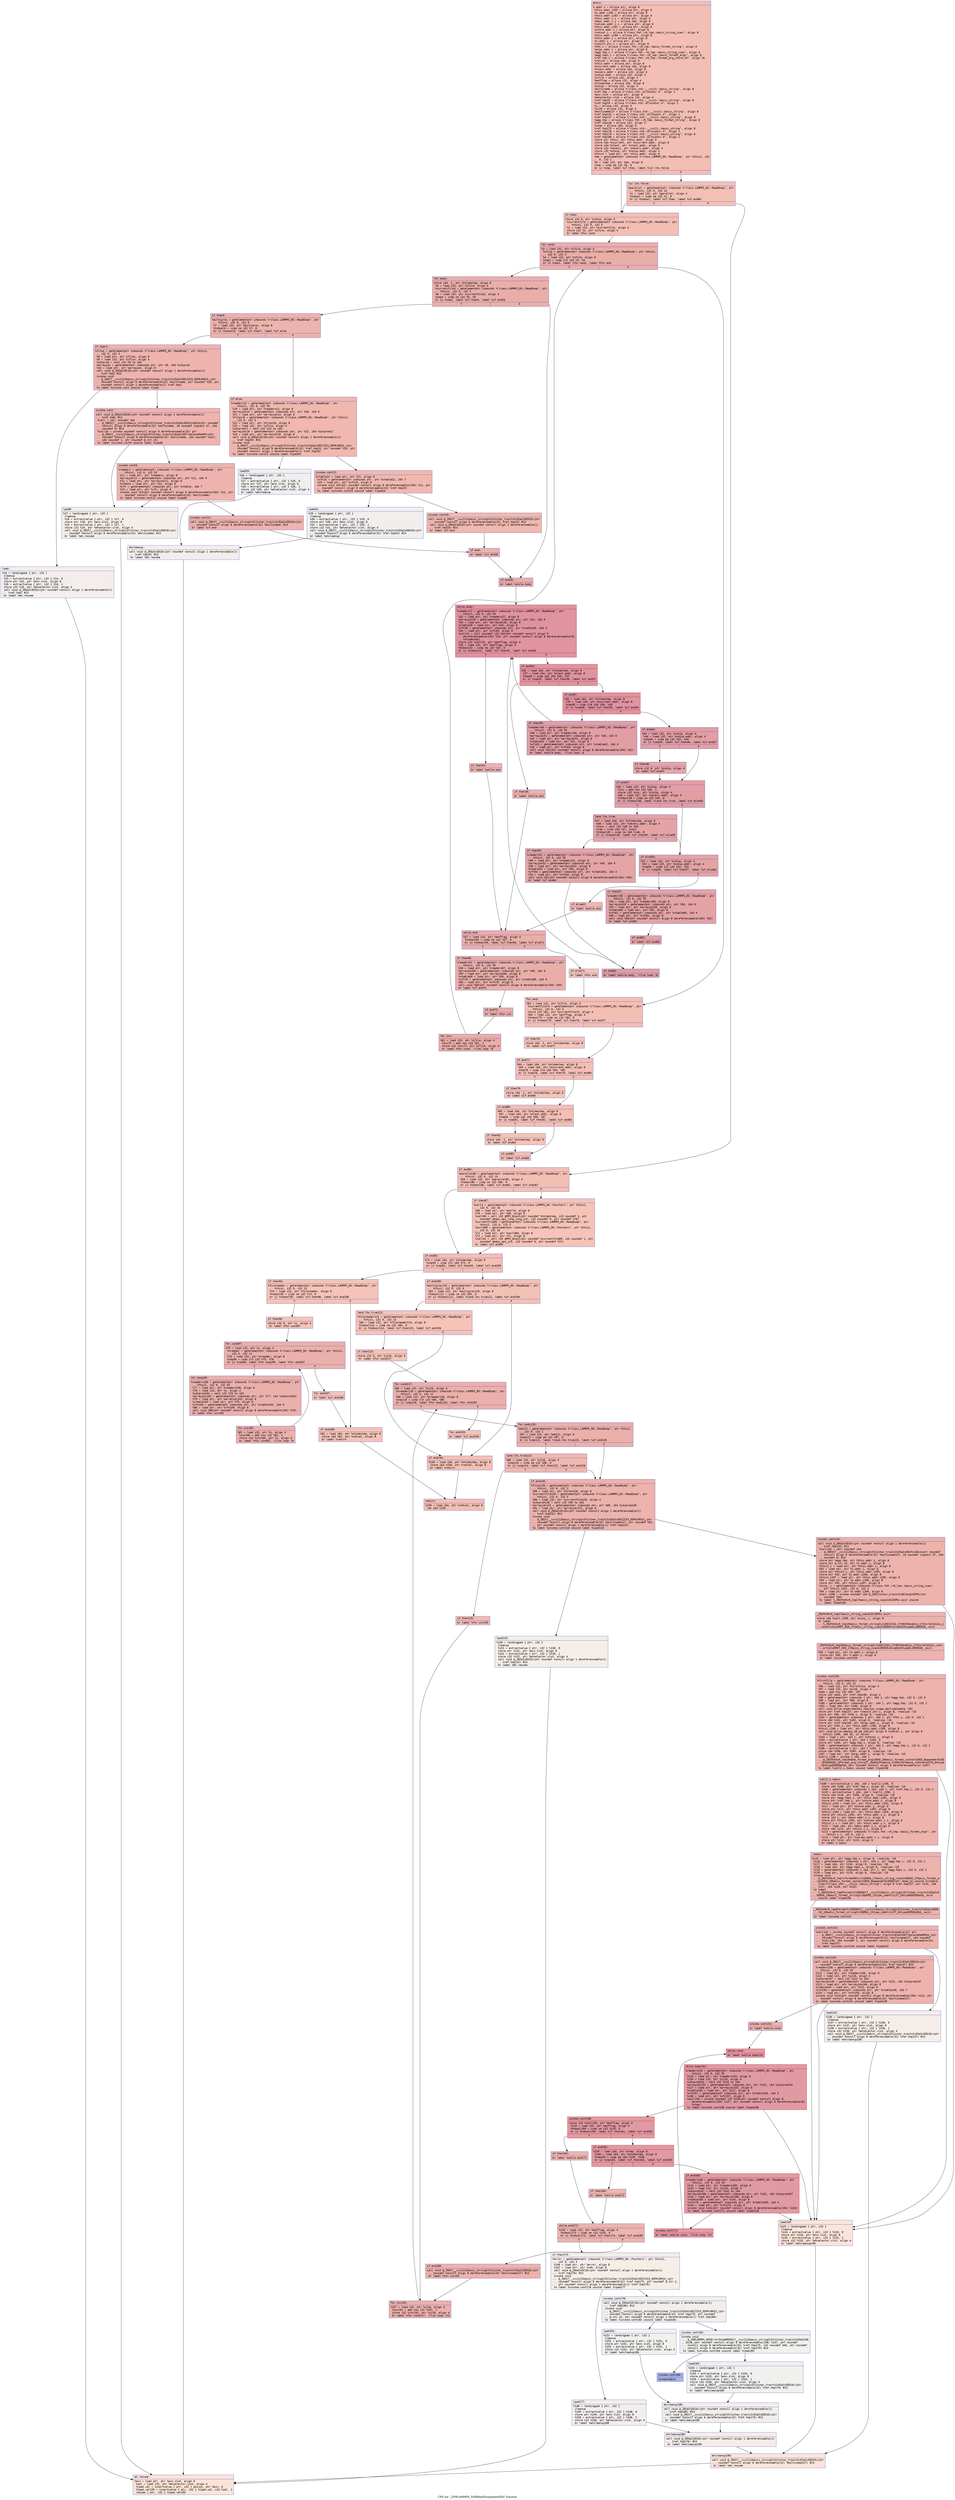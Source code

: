 digraph "CFG for '_ZN9LAMMPS_NS8ReadDump4nextEllii' function" {
	label="CFG for '_ZN9LAMMPS_NS8ReadDump4nextEllii' function";

	Node0x5602383d6eb0 [shape=record,color="#3d50c3ff", style=filled, fillcolor="#e36c5570" fontname="Courier",label="{entry:\l|  %.addr.i = alloca ptr, align 8\l  %this.addr.i205 = alloca ptr, align 8\l  %s.addr.i206 = alloca ptr, align 8\l  %this.addr.i203 = alloca ptr, align 8\l  %this.addr.i.i = alloca ptr, align 8\l  %desc.addr.i.i = alloca i64, align 8\l  %values.addr.i.i = alloca ptr, align 8\l  %this.addr.i201 = alloca ptr, align 8\l  %store.addr.i = alloca ptr, align 8\l  %retval.i = alloca %\"class.fmt::v9_lmp::basic_string_view\", align 8\l  %this.addr.i199 = alloca ptr, align 8\l  %this.addr.i = alloca ptr, align 8\l  %s.addr.i = alloca ptr, align 8\l  %result.ptr.i = alloca ptr, align 8\l  %fmt.i = alloca %\"class.fmt::v9_lmp::basic_format_string\", align 8\l  %args.addr.i = alloca ptr, align 8\l  %agg.tmp.i = alloca %\"class.fmt::v9_lmp::basic_string_view\", align 8\l  %agg.tmp1.i = alloca %\"class.fmt::v9_lmp::basic_format_args\", align 8\l  %ref.tmp.i = alloca %\"class.fmt::v9_lmp::format_arg_store.32\", align 16\l  %retval = alloca i64, align 8\l  %this.addr = alloca ptr, align 8\l  %ncurrent.addr = alloca i64, align 8\l  %nlast.addr = alloca i64, align 8\l  %nevery.addr = alloca i32, align 4\l  %nskip.addr = alloca i32, align 4\l  %ifile = alloca i32, align 4\l  %eofflag = alloca i32, align 4\l  %ntimestep = alloca i64, align 8\l  %iskip = alloca i32, align 4\l  %multiname = alloca %\"class.std::__cxx11::basic_string\", align 8\l  %ref.tmp = alloca %\"class.std::allocator.4\", align 1\l  %exn.slot = alloca ptr, align 8\l  %ehselector.slot = alloca i32, align 4\l  %ref.tmp15 = alloca %\"class.std::__cxx11::basic_string\", align 8\l  %ref.tmp19 = alloca %\"class.std::allocator.4\", align 1\l  %i = alloca i32, align 4\l  %i116 = alloca i32, align 4\l  %multiname127 = alloca %\"class.std::__cxx11::basic_string\", align 8\l  %ref.tmp132 = alloca %\"class.std::allocator.4\", align 1\l  %ref.tmp137 = alloca %\"class.std::__cxx11::basic_string\", align 8\l  %agg.tmp = alloca %\"class.fmt::v9_lmp::basic_format_string\", align 8\l  %ref.tmp140 = alloca i32, align 4\l  %step = alloca i64, align 8\l  %ref.tmp175 = alloca %\"class.std::__cxx11::basic_string\", align 8\l  %ref.tmp176 = alloca %\"class.std::allocator.4\", align 1\l  %ref.tmp179 = alloca %\"class.std::__cxx11::basic_string\", align 8\l  %ref.tmp180 = alloca %\"class.std::allocator.4\", align 1\l  store ptr %this, ptr %this.addr, align 8\l  store i64 %ncurrent, ptr %ncurrent.addr, align 8\l  store i64 %nlast, ptr %nlast.addr, align 8\l  store i32 %nevery, ptr %nevery.addr, align 4\l  store i32 %nskip, ptr %nskip.addr, align 4\l  %this1 = load ptr, ptr %this.addr, align 8\l  %me = getelementptr inbounds %\"class.LAMMPS_NS::ReadDump\", ptr %this1, i32\l... 0, i32 1\l  %0 = load i32, ptr %me, align 8\l  %cmp = icmp eq i32 %0, 0\l  br i1 %cmp, label %if.then, label %lor.lhs.false\l|{<s0>T|<s1>F}}"];
	Node0x5602383d6eb0:s0 -> Node0x5602383d7e00[tooltip="entry -> if.then\nProbability 37.50%" ];
	Node0x5602383d6eb0:s1 -> Node0x5602383d9860[tooltip="entry -> lor.lhs.false\nProbability 62.50%" ];
	Node0x5602383d9860 [shape=record,color="#3d50c3ff", style=filled, fillcolor="#e5705870" fontname="Courier",label="{lor.lhs.false:\l|  %parallel = getelementptr inbounds %\"class.LAMMPS_NS::ReadDump\", ptr\l... %this1, i32 0, i32 14\l  %1 = load i32, ptr %parallel, align 4\l  %tobool = icmp ne i32 %1, 0\l  br i1 %tobool, label %if.then, label %if.end84\l|{<s0>T|<s1>F}}"];
	Node0x5602383d9860:s0 -> Node0x5602383d7e00[tooltip="lor.lhs.false -> if.then\nProbability 62.50%" ];
	Node0x5602383d9860:s1 -> Node0x5602383d9bb0[tooltip="lor.lhs.false -> if.end84\nProbability 37.50%" ];
	Node0x5602383d7e00 [shape=record,color="#3d50c3ff", style=filled, fillcolor="#e36c5570" fontname="Courier",label="{if.then:\l|  store i32 0, ptr %iskip, align 4\l  %currentfile = getelementptr inbounds %\"class.LAMMPS_NS::ReadDump\", ptr\l... %this1, i32 0, i32 5\l  %2 = load i32, ptr %currentfile, align 4\l  store i32 %2, ptr %ifile, align 4\l  br label %for.cond\l}"];
	Node0x5602383d7e00 -> Node0x5602383d9f90[tooltip="if.then -> for.cond\nProbability 100.00%" ];
	Node0x5602383d9f90 [shape=record,color="#3d50c3ff", style=filled, fillcolor="#d0473d70" fontname="Courier",label="{for.cond:\l|  %3 = load i32, ptr %ifile, align 4\l  %nfile = getelementptr inbounds %\"class.LAMMPS_NS::ReadDump\", ptr %this1,\l... i32 0, i32 4\l  %4 = load i32, ptr %nfile, align 8\l  %cmp2 = icmp slt i32 %3, %4\l  br i1 %cmp2, label %for.body, label %for.end\l|{<s0>T|<s1>F}}"];
	Node0x5602383d9f90:s0 -> Node0x5602383da310[tooltip="for.cond -> for.body\nProbability 96.88%" ];
	Node0x5602383d9f90:s1 -> Node0x5602383da390[tooltip="for.cond -> for.end\nProbability 3.12%" ];
	Node0x5602383da310 [shape=record,color="#3d50c3ff", style=filled, fillcolor="#d0473d70" fontname="Courier",label="{for.body:\l|  store i64 -1, ptr %ntimestep, align 8\l  %5 = load i32, ptr %ifile, align 4\l  %currentfile3 = getelementptr inbounds %\"class.LAMMPS_NS::ReadDump\", ptr\l... %this1, i32 0, i32 5\l  %6 = load i32, ptr %currentfile3, align 4\l  %cmp4 = icmp ne i32 %5, %6\l  br i1 %cmp4, label %if.then5, label %if.end26\l|{<s0>T|<s1>F}}"];
	Node0x5602383da310:s0 -> Node0x5602383da7f0[tooltip="for.body -> if.then5\nProbability 50.00%" ];
	Node0x5602383da310:s1 -> Node0x5602383da870[tooltip="for.body -> if.end26\nProbability 50.00%" ];
	Node0x5602383da7f0 [shape=record,color="#3d50c3ff", style=filled, fillcolor="#d6524470" fontname="Courier",label="{if.then5:\l|  %multiproc = getelementptr inbounds %\"class.LAMMPS_NS::ReadDump\", ptr\l... %this1, i32 0, i32 9\l  %7 = load i32, ptr %multiproc, align 8\l  %tobool6 = icmp ne i32 %7, 0\l  br i1 %tobool6, label %if.then7, label %if.else\l|{<s0>T|<s1>F}}"];
	Node0x5602383da7f0:s0 -> Node0x5602383dabc0[tooltip="if.then5 -> if.then7\nProbability 62.50%" ];
	Node0x5602383da7f0:s1 -> Node0x5602383dac40[tooltip="if.then5 -> if.else\nProbability 37.50%" ];
	Node0x5602383dabc0 [shape=record,color="#3d50c3ff", style=filled, fillcolor="#d8564670" fontname="Courier",label="{if.then7:\l|  %files = getelementptr inbounds %\"class.LAMMPS_NS::ReadDump\", ptr %this1,\l... i32 0, i32 3\l  %8 = load ptr, ptr %files, align 8\l  %9 = load i32, ptr %ifile, align 4\l  %idxprom = sext i32 %9 to i64\l  %arrayidx = getelementptr inbounds ptr, ptr %8, i64 %idxprom\l  %10 = load ptr, ptr %arrayidx, align 8\l  call void @_ZNSaIcEC1Ev(ptr noundef nonnull align 1 dereferenceable(1)\l... %ref.tmp) #13\l  invoke void\l... @_ZNSt7__cxx1112basic_stringIcSt11char_traitsIcESaIcEEC2IS3_EEPKcRKS3_(ptr\l... noundef nonnull align 8 dereferenceable(32) %multiname, ptr noundef %10, ptr\l... noundef nonnull align 1 dereferenceable(1) %ref.tmp)\l          to label %invoke.cont unwind label %lpad\l}"];
	Node0x5602383dabc0 -> Node0x5602383db2a0[tooltip="if.then7 -> invoke.cont\nProbability 100.00%" ];
	Node0x5602383dabc0 -> Node0x5602383db320[tooltip="if.then7 -> lpad\nProbability 0.00%" ];
	Node0x5602383db2a0 [shape=record,color="#3d50c3ff", style=filled, fillcolor="#d8564670" fontname="Courier",label="{invoke.cont:\l|  call void @_ZNSaIcED1Ev(ptr noundef nonnull align 1 dereferenceable(1)\l... %ref.tmp) #13\l  %call = call noundef i64\l... @_ZNKSt7__cxx1112basic_stringIcSt11char_traitsIcESaIcEE4findEcm(ptr noundef\l... nonnull align 8 dereferenceable(32) %multiname, i8 noundef signext 37, i64\l... noundef 0) #13\l  %call10 = invoke noundef nonnull align 8 dereferenceable(32) ptr\l... @_ZNSt7__cxx1112basic_stringIcSt11char_traitsIcESaIcEE7replaceEmmPKc(ptr\l... noundef nonnull align 8 dereferenceable(32) %multiname, i64 noundef %call,\l... i64 noundef 1, ptr noundef @.str.13)\l          to label %invoke.cont9 unwind label %lpad8\l}"];
	Node0x5602383db2a0 -> Node0x5602383db6d0[tooltip="invoke.cont -> invoke.cont9\nProbability 100.00%" ];
	Node0x5602383db2a0 -> Node0x5602383db720[tooltip="invoke.cont -> lpad8\nProbability 0.00%" ];
	Node0x5602383db6d0 [shape=record,color="#3d50c3ff", style=filled, fillcolor="#d8564670" fontname="Courier",label="{invoke.cont9:\l|  %readers = getelementptr inbounds %\"class.LAMMPS_NS::ReadDump\", ptr\l... %this1, i32 0, i32 55\l  %11 = load ptr, ptr %readers, align 8\l  %arrayidx11 = getelementptr inbounds ptr, ptr %11, i64 0\l  %12 = load ptr, ptr %arrayidx11, align 8\l  %vtable = load ptr, ptr %12, align 8\l  %vfn = getelementptr inbounds ptr, ptr %vtable, i64 7\l  %13 = load ptr, ptr %vfn, align 8\l  invoke void %13(ptr noundef nonnull align 8 dereferenceable(194) %12, ptr\l... noundef nonnull align 8 dereferenceable(32) %multiname)\l          to label %invoke.cont12 unwind label %lpad8\l}"];
	Node0x5602383db6d0 -> Node0x5602383db5f0[tooltip="invoke.cont9 -> invoke.cont12\nProbability 100.00%" ];
	Node0x5602383db6d0 -> Node0x5602383db720[tooltip="invoke.cont9 -> lpad8\nProbability 0.00%" ];
	Node0x5602383db5f0 [shape=record,color="#3d50c3ff", style=filled, fillcolor="#d8564670" fontname="Courier",label="{invoke.cont12:\l|  call void @_ZNSt7__cxx1112basic_stringIcSt11char_traitsIcESaIcEED1Ev(ptr\l... noundef nonnull align 8 dereferenceable(32) %multiname) #13\l  br label %if.end\l}"];
	Node0x5602383db5f0 -> Node0x5602383dbf70[tooltip="invoke.cont12 -> if.end\nProbability 100.00%" ];
	Node0x5602383db320 [shape=record,color="#3d50c3ff", style=filled, fillcolor="#e3d9d370" fontname="Courier",label="{lpad:\l|  %14 = landingpad \{ ptr, i32 \}\l          cleanup\l  %15 = extractvalue \{ ptr, i32 \} %14, 0\l  store ptr %15, ptr %exn.slot, align 8\l  %16 = extractvalue \{ ptr, i32 \} %14, 1\l  store i32 %16, ptr %ehselector.slot, align 4\l  call void @_ZNSaIcED1Ev(ptr noundef nonnull align 1 dereferenceable(1)\l... %ref.tmp) #13\l  br label %eh.resume\l}"];
	Node0x5602383db320 -> Node0x5602383dc500[tooltip="lpad -> eh.resume\nProbability 100.00%" ];
	Node0x5602383db720 [shape=record,color="#3d50c3ff", style=filled, fillcolor="#e8d6cc70" fontname="Courier",label="{lpad8:\l|  %17 = landingpad \{ ptr, i32 \}\l          cleanup\l  %18 = extractvalue \{ ptr, i32 \} %17, 0\l  store ptr %18, ptr %exn.slot, align 8\l  %19 = extractvalue \{ ptr, i32 \} %17, 1\l  store i32 %19, ptr %ehselector.slot, align 4\l  call void @_ZNSt7__cxx1112basic_stringIcSt11char_traitsIcESaIcEED1Ev(ptr\l... noundef nonnull align 8 dereferenceable(32) %multiname) #13\l  br label %eh.resume\l}"];
	Node0x5602383db720 -> Node0x5602383dc500[tooltip="lpad8 -> eh.resume\nProbability 100.00%" ];
	Node0x5602383dac40 [shape=record,color="#3d50c3ff", style=filled, fillcolor="#dc5d4a70" fontname="Courier",label="{if.else:\l|  %readers13 = getelementptr inbounds %\"class.LAMMPS_NS::ReadDump\", ptr\l... %this1, i32 0, i32 55\l  %20 = load ptr, ptr %readers13, align 8\l  %arrayidx14 = getelementptr inbounds ptr, ptr %20, i64 0\l  %21 = load ptr, ptr %arrayidx14, align 8\l  %files16 = getelementptr inbounds %\"class.LAMMPS_NS::ReadDump\", ptr %this1,\l... i32 0, i32 3\l  %22 = load ptr, ptr %files16, align 8\l  %23 = load i32, ptr %ifile, align 4\l  %idxprom17 = sext i32 %23 to i64\l  %arrayidx18 = getelementptr inbounds ptr, ptr %22, i64 %idxprom17\l  %24 = load ptr, ptr %arrayidx18, align 8\l  call void @_ZNSaIcEC1Ev(ptr noundef nonnull align 1 dereferenceable(1)\l... %ref.tmp19) #13\l  invoke void\l... @_ZNSt7__cxx1112basic_stringIcSt11char_traitsIcESaIcEEC2IS3_EEPKcRKS3_(ptr\l... noundef nonnull align 8 dereferenceable(32) %ref.tmp15, ptr noundef %24, ptr\l... noundef nonnull align 1 dereferenceable(1) %ref.tmp19)\l          to label %invoke.cont21 unwind label %lpad20\l}"];
	Node0x5602383dac40 -> Node0x5602383dd210[tooltip="if.else -> invoke.cont21\nProbability 100.00%" ];
	Node0x5602383dac40 -> Node0x5602383d8cb0[tooltip="if.else -> lpad20\nProbability 0.00%" ];
	Node0x5602383dd210 [shape=record,color="#3d50c3ff", style=filled, fillcolor="#dc5d4a70" fontname="Courier",label="{invoke.cont21:\l|  %vtable22 = load ptr, ptr %21, align 8\l  %vfn23 = getelementptr inbounds ptr, ptr %vtable22, i64 7\l  %25 = load ptr, ptr %vfn23, align 8\l  invoke void %25(ptr noundef nonnull align 8 dereferenceable(194) %21, ptr\l... noundef nonnull align 8 dereferenceable(32) %ref.tmp15)\l          to label %invoke.cont25 unwind label %lpad24\l}"];
	Node0x5602383dd210 -> Node0x5602383dd1c0[tooltip="invoke.cont21 -> invoke.cont25\nProbability 100.00%" ];
	Node0x5602383dd210 -> Node0x5602383d9110[tooltip="invoke.cont21 -> lpad24\nProbability 0.00%" ];
	Node0x5602383dd1c0 [shape=record,color="#3d50c3ff", style=filled, fillcolor="#dc5d4a70" fontname="Courier",label="{invoke.cont25:\l|  call void @_ZNSt7__cxx1112basic_stringIcSt11char_traitsIcESaIcEED1Ev(ptr\l... noundef nonnull align 8 dereferenceable(32) %ref.tmp15) #13\l  call void @_ZNSaIcED1Ev(ptr noundef nonnull align 1 dereferenceable(1)\l... %ref.tmp19) #13\l  br label %if.end\l}"];
	Node0x5602383dd1c0 -> Node0x5602383dbf70[tooltip="invoke.cont25 -> if.end\nProbability 100.00%" ];
	Node0x5602383d8cb0 [shape=record,color="#3d50c3ff", style=filled, fillcolor="#e0dbd870" fontname="Courier",label="{lpad20:\l|  %26 = landingpad \{ ptr, i32 \}\l          cleanup\l  %27 = extractvalue \{ ptr, i32 \} %26, 0\l  store ptr %27, ptr %exn.slot, align 8\l  %28 = extractvalue \{ ptr, i32 \} %26, 1\l  store i32 %28, ptr %ehselector.slot, align 4\l  br label %ehcleanup\l}"];
	Node0x5602383d8cb0 -> Node0x5602383de430[tooltip="lpad20 -> ehcleanup\nProbability 100.00%" ];
	Node0x5602383d9110 [shape=record,color="#3d50c3ff", style=filled, fillcolor="#e0dbd870" fontname="Courier",label="{lpad24:\l|  %29 = landingpad \{ ptr, i32 \}\l          cleanup\l  %30 = extractvalue \{ ptr, i32 \} %29, 0\l  store ptr %30, ptr %exn.slot, align 8\l  %31 = extractvalue \{ ptr, i32 \} %29, 1\l  store i32 %31, ptr %ehselector.slot, align 4\l  call void @_ZNSt7__cxx1112basic_stringIcSt11char_traitsIcESaIcEED1Ev(ptr\l... noundef nonnull align 8 dereferenceable(32) %ref.tmp15) #13\l  br label %ehcleanup\l}"];
	Node0x5602383d9110 -> Node0x5602383de430[tooltip="lpad24 -> ehcleanup\nProbability 100.00%" ];
	Node0x5602383de430 [shape=record,color="#3d50c3ff", style=filled, fillcolor="#e5d8d170" fontname="Courier",label="{ehcleanup:\l|  call void @_ZNSaIcED1Ev(ptr noundef nonnull align 1 dereferenceable(1)\l... %ref.tmp19) #13\l  br label %eh.resume\l}"];
	Node0x5602383de430 -> Node0x5602383dc500[tooltip="ehcleanup -> eh.resume\nProbability 100.00%" ];
	Node0x5602383dbf70 [shape=record,color="#3d50c3ff", style=filled, fillcolor="#d6524470" fontname="Courier",label="{if.end:\l|  br label %if.end26\l}"];
	Node0x5602383dbf70 -> Node0x5602383da870[tooltip="if.end -> if.end26\nProbability 100.00%" ];
	Node0x5602383da870 [shape=record,color="#3d50c3ff", style=filled, fillcolor="#d0473d70" fontname="Courier",label="{if.end26:\l|  br label %while.body\l}"];
	Node0x5602383da870 -> Node0x5602383deb30[tooltip="if.end26 -> while.body\nProbability 100.00%" ];
	Node0x5602383deb30 [shape=record,color="#b70d28ff", style=filled, fillcolor="#b70d2870" fontname="Courier",label="{while.body:\l|  %readers27 = getelementptr inbounds %\"class.LAMMPS_NS::ReadDump\", ptr\l... %this1, i32 0, i32 55\l  %32 = load ptr, ptr %readers27, align 8\l  %arrayidx28 = getelementptr inbounds ptr, ptr %32, i64 0\l  %33 = load ptr, ptr %arrayidx28, align 8\l  %vtable29 = load ptr, ptr %33, align 8\l  %vfn30 = getelementptr inbounds ptr, ptr %vtable29, i64 3\l  %34 = load ptr, ptr %vfn30, align 8\l  %call31 = call noundef i32 %34(ptr noundef nonnull align 8\l... dereferenceable(194) %33, ptr noundef nonnull align 8 dereferenceable(8)\l... %ntimestep)\l  store i32 %call31, ptr %eofflag, align 4\l  %35 = load i32, ptr %eofflag, align 4\l  %tobool32 = icmp ne i32 %35, 0\l  br i1 %tobool32, label %if.then33, label %if.end34\l|{<s0>T|<s1>F}}"];
	Node0x5602383deb30:s0 -> Node0x5602383df3b0[tooltip="while.body -> if.then33\nProbability 3.12%" ];
	Node0x5602383deb30:s1 -> Node0x5602383df430[tooltip="while.body -> if.end34\nProbability 96.88%" ];
	Node0x5602383df3b0 [shape=record,color="#3d50c3ff", style=filled, fillcolor="#d6524470" fontname="Courier",label="{if.then33:\l|  br label %while.end\l}"];
	Node0x5602383df3b0 -> Node0x5602383df560[tooltip="if.then33 -> while.end\nProbability 100.00%" ];
	Node0x5602383df430 [shape=record,color="#b70d28ff", style=filled, fillcolor="#b70d2870" fontname="Courier",label="{if.end34:\l|  %36 = load i64, ptr %ntimestep, align 8\l  %37 = load i64, ptr %nlast.addr, align 8\l  %cmp35 = icmp sgt i64 %36, %37\l  br i1 %cmp35, label %if.then36, label %if.end37\l|{<s0>T|<s1>F}}"];
	Node0x5602383df430:s0 -> Node0x5602383df7e0[tooltip="if.end34 -> if.then36\nProbability 3.12%" ];
	Node0x5602383df430:s1 -> Node0x5602383df860[tooltip="if.end34 -> if.end37\nProbability 96.88%" ];
	Node0x5602383df7e0 [shape=record,color="#3d50c3ff", style=filled, fillcolor="#d6524470" fontname="Courier",label="{if.then36:\l|  br label %while.end\l}"];
	Node0x5602383df7e0 -> Node0x5602383df560[tooltip="if.then36 -> while.end\nProbability 100.00%" ];
	Node0x5602383df860 [shape=record,color="#b70d28ff", style=filled, fillcolor="#b70d2870" fontname="Courier",label="{if.end37:\l|  %38 = load i64, ptr %ntimestep, align 8\l  %39 = load i64, ptr %ncurrent.addr, align 8\l  %cmp38 = icmp sle i64 %38, %39\l  br i1 %cmp38, label %if.then39, label %if.end44\l|{<s0>T|<s1>F}}"];
	Node0x5602383df860:s0 -> Node0x5602383dfbb0[tooltip="if.end37 -> if.then39\nProbability 50.00%" ];
	Node0x5602383df860:s1 -> Node0x5602383dfc30[tooltip="if.end37 -> if.end44\nProbability 50.00%" ];
	Node0x5602383dfbb0 [shape=record,color="#3d50c3ff", style=filled, fillcolor="#be242e70" fontname="Courier",label="{if.then39:\l|  %readers40 = getelementptr inbounds %\"class.LAMMPS_NS::ReadDump\", ptr\l... %this1, i32 0, i32 55\l  %40 = load ptr, ptr %readers40, align 8\l  %arrayidx41 = getelementptr inbounds ptr, ptr %40, i64 0\l  %41 = load ptr, ptr %arrayidx41, align 8\l  %vtable42 = load ptr, ptr %41, align 8\l  %vfn43 = getelementptr inbounds ptr, ptr %vtable42, i64 4\l  %42 = load ptr, ptr %vfn43, align 8\l  call void %42(ptr noundef nonnull align 8 dereferenceable(194) %41)\l  br label %while.body, !llvm.loop !6\l}"];
	Node0x5602383dfbb0 -> Node0x5602383deb30[tooltip="if.then39 -> while.body\nProbability 100.00%" ];
	Node0x5602383dfc30 [shape=record,color="#3d50c3ff", style=filled, fillcolor="#be242e70" fontname="Courier",label="{if.end44:\l|  %43 = load i32, ptr %iskip, align 4\l  %44 = load i32, ptr %nskip.addr, align 4\l  %cmp45 = icmp eq i32 %43, %44\l  br i1 %cmp45, label %if.then46, label %if.end47\l|{<s0>T|<s1>F}}"];
	Node0x5602383dfc30:s0 -> Node0x5602383e0670[tooltip="if.end44 -> if.then46\nProbability 50.00%" ];
	Node0x5602383dfc30:s1 -> Node0x5602383e06f0[tooltip="if.end44 -> if.end47\nProbability 50.00%" ];
	Node0x5602383e0670 [shape=record,color="#3d50c3ff", style=filled, fillcolor="#c5333470" fontname="Courier",label="{if.then46:\l|  store i32 0, ptr %iskip, align 4\l  br label %if.end47\l}"];
	Node0x5602383e0670 -> Node0x5602383e06f0[tooltip="if.then46 -> if.end47\nProbability 100.00%" ];
	Node0x5602383e06f0 [shape=record,color="#3d50c3ff", style=filled, fillcolor="#be242e70" fontname="Courier",label="{if.end47:\l|  %45 = load i32, ptr %iskip, align 4\l  %inc = add nsw i32 %45, 1\l  store i32 %inc, ptr %iskip, align 4\l  %46 = load i32, ptr %nevery.addr, align 4\l  %tobool48 = icmp ne i32 %46, 0\l  br i1 %tobool48, label %land.lhs.true, label %if.else55\l|{<s0>T|<s1>F}}"];
	Node0x5602383e06f0:s0 -> Node0x5602383e0c40[tooltip="if.end47 -> land.lhs.true\nProbability 62.50%" ];
	Node0x5602383e06f0:s1 -> Node0x5602383e0cc0[tooltip="if.end47 -> if.else55\nProbability 37.50%" ];
	Node0x5602383e0c40 [shape=record,color="#3d50c3ff", style=filled, fillcolor="#c32e3170" fontname="Courier",label="{land.lhs.true:\l|  %47 = load i64, ptr %ntimestep, align 8\l  %48 = load i32, ptr %nevery.addr, align 4\l  %conv = sext i32 %48 to i64\l  %rem = srem i64 %47, %conv\l  %tobool49 = icmp ne i64 %rem, 0\l  br i1 %tobool49, label %if.then50, label %if.else55\l|{<s0>T|<s1>F}}"];
	Node0x5602383e0c40:s0 -> Node0x5602383e1900[tooltip="land.lhs.true -> if.then50\nProbability 62.50%" ];
	Node0x5602383e0c40:s1 -> Node0x5602383e0cc0[tooltip="land.lhs.true -> if.else55\nProbability 37.50%" ];
	Node0x5602383e1900 [shape=record,color="#3d50c3ff", style=filled, fillcolor="#c5333470" fontname="Courier",label="{if.then50:\l|  %readers51 = getelementptr inbounds %\"class.LAMMPS_NS::ReadDump\", ptr\l... %this1, i32 0, i32 55\l  %49 = load ptr, ptr %readers51, align 8\l  %arrayidx52 = getelementptr inbounds ptr, ptr %49, i64 0\l  %50 = load ptr, ptr %arrayidx52, align 8\l  %vtable53 = load ptr, ptr %50, align 8\l  %vfn54 = getelementptr inbounds ptr, ptr %vtable53, i64 4\l  %51 = load ptr, ptr %vfn54, align 8\l  call void %51(ptr noundef nonnull align 8 dereferenceable(194) %50)\l  br label %if.end64\l}"];
	Node0x5602383e1900 -> Node0x5602383e1ff0[tooltip="if.then50 -> if.end64\nProbability 100.00%" ];
	Node0x5602383e0cc0 [shape=record,color="#3d50c3ff", style=filled, fillcolor="#c32e3170" fontname="Courier",label="{if.else55:\l|  %52 = load i32, ptr %iskip, align 4\l  %53 = load i32, ptr %nskip.addr, align 4\l  %cmp56 = icmp slt i32 %52, %53\l  br i1 %cmp56, label %if.then57, label %if.else62\l|{<s0>T|<s1>F}}"];
	Node0x5602383e0cc0:s0 -> Node0x5602383e2270[tooltip="if.else55 -> if.then57\nProbability 96.88%" ];
	Node0x5602383e0cc0:s1 -> Node0x5602383e22f0[tooltip="if.else55 -> if.else62\nProbability 3.12%" ];
	Node0x5602383e2270 [shape=record,color="#3d50c3ff", style=filled, fillcolor="#c32e3170" fontname="Courier",label="{if.then57:\l|  %readers58 = getelementptr inbounds %\"class.LAMMPS_NS::ReadDump\", ptr\l... %this1, i32 0, i32 55\l  %54 = load ptr, ptr %readers58, align 8\l  %arrayidx59 = getelementptr inbounds ptr, ptr %54, i64 0\l  %55 = load ptr, ptr %arrayidx59, align 8\l  %vtable60 = load ptr, ptr %55, align 8\l  %vfn61 = getelementptr inbounds ptr, ptr %vtable60, i64 4\l  %56 = load ptr, ptr %vfn61, align 8\l  call void %56(ptr noundef nonnull align 8 dereferenceable(194) %55)\l  br label %if.end63\l}"];
	Node0x5602383e2270 -> Node0x5602383e2a40[tooltip="if.then57 -> if.end63\nProbability 100.00%" ];
	Node0x5602383e22f0 [shape=record,color="#3d50c3ff", style=filled, fillcolor="#de614d70" fontname="Courier",label="{if.else62:\l|  br label %while.end\l}"];
	Node0x5602383e22f0 -> Node0x5602383df560[tooltip="if.else62 -> while.end\nProbability 100.00%" ];
	Node0x5602383e2a40 [shape=record,color="#3d50c3ff", style=filled, fillcolor="#c32e3170" fontname="Courier",label="{if.end63:\l|  br label %if.end64\l}"];
	Node0x5602383e2a40 -> Node0x5602383e1ff0[tooltip="if.end63 -> if.end64\nProbability 100.00%" ];
	Node0x5602383e1ff0 [shape=record,color="#3d50c3ff", style=filled, fillcolor="#be242e70" fontname="Courier",label="{if.end64:\l|  br label %while.body, !llvm.loop !6\l}"];
	Node0x5602383e1ff0 -> Node0x5602383deb30[tooltip="if.end64 -> while.body\nProbability 100.00%" ];
	Node0x5602383df560 [shape=record,color="#3d50c3ff", style=filled, fillcolor="#d0473d70" fontname="Courier",label="{while.end:\l|  %57 = load i32, ptr %eofflag, align 4\l  %tobool65 = icmp ne i32 %57, 0\l  br i1 %tobool65, label %if.then66, label %if.else71\l|{<s0>T|<s1>F}}"];
	Node0x5602383df560:s0 -> Node0x5602383e33d0[tooltip="while.end -> if.then66\nProbability 96.88%" ];
	Node0x5602383df560:s1 -> Node0x5602383e3450[tooltip="while.end -> if.else71\nProbability 3.12%" ];
	Node0x5602383e33d0 [shape=record,color="#3d50c3ff", style=filled, fillcolor="#d0473d70" fontname="Courier",label="{if.then66:\l|  %readers67 = getelementptr inbounds %\"class.LAMMPS_NS::ReadDump\", ptr\l... %this1, i32 0, i32 55\l  %58 = load ptr, ptr %readers67, align 8\l  %arrayidx68 = getelementptr inbounds ptr, ptr %58, i64 0\l  %59 = load ptr, ptr %arrayidx68, align 8\l  %vtable69 = load ptr, ptr %59, align 8\l  %vfn70 = getelementptr inbounds ptr, ptr %vtable69, i64 8\l  %60 = load ptr, ptr %vfn70, align 8\l  call void %60(ptr noundef nonnull align 8 dereferenceable(194) %59)\l  br label %if.end72\l}"];
	Node0x5602383e33d0 -> Node0x5602383e3b20[tooltip="if.then66 -> if.end72\nProbability 100.00%" ];
	Node0x5602383e3450 [shape=record,color="#3d50c3ff", style=filled, fillcolor="#e8765c70" fontname="Courier",label="{if.else71:\l|  br label %for.end\l}"];
	Node0x5602383e3450 -> Node0x5602383da390[tooltip="if.else71 -> for.end\nProbability 100.00%" ];
	Node0x5602383e3b20 [shape=record,color="#3d50c3ff", style=filled, fillcolor="#d0473d70" fontname="Courier",label="{if.end72:\l|  br label %for.inc\l}"];
	Node0x5602383e3b20 -> Node0x5602383e3c80[tooltip="if.end72 -> for.inc\nProbability 100.00%" ];
	Node0x5602383e3c80 [shape=record,color="#3d50c3ff", style=filled, fillcolor="#d0473d70" fontname="Courier",label="{for.inc:\l|  %61 = load i32, ptr %ifile, align 4\l  %inc73 = add nsw i32 %61, 1\l  store i32 %inc73, ptr %ifile, align 4\l  br label %for.cond, !llvm.loop !8\l}"];
	Node0x5602383e3c80 -> Node0x5602383d9f90[tooltip="for.inc -> for.cond\nProbability 100.00%" ];
	Node0x5602383da390 [shape=record,color="#3d50c3ff", style=filled, fillcolor="#e36c5570" fontname="Courier",label="{for.end:\l|  %62 = load i32, ptr %ifile, align 4\l  %currentfile74 = getelementptr inbounds %\"class.LAMMPS_NS::ReadDump\", ptr\l... %this1, i32 0, i32 5\l  store i32 %62, ptr %currentfile74, align 4\l  %63 = load i32, ptr %eofflag, align 4\l  %tobool75 = icmp ne i32 %63, 0\l  br i1 %tobool75, label %if.then76, label %if.end77\l|{<s0>T|<s1>F}}"];
	Node0x5602383da390:s0 -> Node0x5602383e4420[tooltip="for.end -> if.then76\nProbability 62.50%" ];
	Node0x5602383da390:s1 -> Node0x5602383e44a0[tooltip="for.end -> if.end77\nProbability 37.50%" ];
	Node0x5602383e4420 [shape=record,color="#3d50c3ff", style=filled, fillcolor="#e8765c70" fontname="Courier",label="{if.then76:\l|  store i64 -1, ptr %ntimestep, align 8\l  br label %if.end77\l}"];
	Node0x5602383e4420 -> Node0x5602383e44a0[tooltip="if.then76 -> if.end77\nProbability 100.00%" ];
	Node0x5602383e44a0 [shape=record,color="#3d50c3ff", style=filled, fillcolor="#e36c5570" fontname="Courier",label="{if.end77:\l|  %64 = load i64, ptr %ntimestep, align 8\l  %65 = load i64, ptr %ncurrent.addr, align 8\l  %cmp78 = icmp sle i64 %64, %65\l  br i1 %cmp78, label %if.then79, label %if.end80\l|{<s0>T|<s1>F}}"];
	Node0x5602383e44a0:s0 -> Node0x5602383e4890[tooltip="if.end77 -> if.then79\nProbability 50.00%" ];
	Node0x5602383e44a0:s1 -> Node0x5602383e4910[tooltip="if.end77 -> if.end80\nProbability 50.00%" ];
	Node0x5602383e4890 [shape=record,color="#3d50c3ff", style=filled, fillcolor="#e8765c70" fontname="Courier",label="{if.then79:\l|  store i64 -1, ptr %ntimestep, align 8\l  br label %if.end80\l}"];
	Node0x5602383e4890 -> Node0x5602383e4910[tooltip="if.then79 -> if.end80\nProbability 100.00%" ];
	Node0x5602383e4910 [shape=record,color="#3d50c3ff", style=filled, fillcolor="#e36c5570" fontname="Courier",label="{if.end80:\l|  %66 = load i64, ptr %ntimestep, align 8\l  %67 = load i64, ptr %nlast.addr, align 8\l  %cmp81 = icmp sgt i64 %66, %67\l  br i1 %cmp81, label %if.then82, label %if.end83\l|{<s0>T|<s1>F}}"];
	Node0x5602383e4910:s0 -> Node0x5602383e4d00[tooltip="if.end80 -> if.then82\nProbability 50.00%" ];
	Node0x5602383e4910:s1 -> Node0x5602383e4d80[tooltip="if.end80 -> if.end83\nProbability 50.00%" ];
	Node0x5602383e4d00 [shape=record,color="#3d50c3ff", style=filled, fillcolor="#e8765c70" fontname="Courier",label="{if.then82:\l|  store i64 -1, ptr %ntimestep, align 8\l  br label %if.end83\l}"];
	Node0x5602383e4d00 -> Node0x5602383e4d80[tooltip="if.then82 -> if.end83\nProbability 100.00%" ];
	Node0x5602383e4d80 [shape=record,color="#3d50c3ff", style=filled, fillcolor="#e36c5570" fontname="Courier",label="{if.end83:\l|  br label %if.end84\l}"];
	Node0x5602383e4d80 -> Node0x5602383d9bb0[tooltip="if.end83 -> if.end84\nProbability 100.00%" ];
	Node0x5602383d9bb0 [shape=record,color="#3d50c3ff", style=filled, fillcolor="#e36c5570" fontname="Courier",label="{if.end84:\l|  %parallel85 = getelementptr inbounds %\"class.LAMMPS_NS::ReadDump\", ptr\l... %this1, i32 0, i32 14\l  %68 = load i32, ptr %parallel85, align 4\l  %tobool86 = icmp ne i32 %68, 0\l  br i1 %tobool86, label %if.end92, label %if.then87\l|{<s0>T|<s1>F}}"];
	Node0x5602383d9bb0:s0 -> Node0x5602383e5260[tooltip="if.end84 -> if.end92\nProbability 62.50%" ];
	Node0x5602383d9bb0:s1 -> Node0x5602383e52e0[tooltip="if.end84 -> if.then87\nProbability 37.50%" ];
	Node0x5602383e52e0 [shape=record,color="#3d50c3ff", style=filled, fillcolor="#e8765c70" fontname="Courier",label="{if.then87:\l|  %world = getelementptr inbounds %\"class.LAMMPS_NS::Pointers\", ptr %this1,\l... i32 0, i32 16\l  %69 = load ptr, ptr %world, align 8\l  %70 = load ptr, ptr %69, align 8\l  %call88 = call i32 @MPI_Bcast(ptr noundef %ntimestep, i32 noundef 1, ptr\l... noundef @ompi_mpi_long_long_int, i32 noundef 0, ptr noundef %70)\l  %currentfile89 = getelementptr inbounds %\"class.LAMMPS_NS::ReadDump\", ptr\l... %this1, i32 0, i32 5\l  %world90 = getelementptr inbounds %\"class.LAMMPS_NS::Pointers\", ptr %this1,\l... i32 0, i32 16\l  %71 = load ptr, ptr %world90, align 8\l  %72 = load ptr, ptr %71, align 8\l  %call91 = call i32 @MPI_Bcast(ptr noundef %currentfile89, i32 noundef 1, ptr\l... noundef @ompi_mpi_int, i32 noundef 0, ptr noundef %72)\l  br label %if.end92\l}"];
	Node0x5602383e52e0 -> Node0x5602383e5260[tooltip="if.then87 -> if.end92\nProbability 100.00%" ];
	Node0x5602383e5260 [shape=record,color="#3d50c3ff", style=filled, fillcolor="#e36c5570" fontname="Courier",label="{if.end92:\l|  %73 = load i64, ptr %ntimestep, align 8\l  %cmp93 = icmp slt i64 %73, 0\l  br i1 %cmp93, label %if.then94, label %if.end109\l|{<s0>T|<s1>F}}"];
	Node0x5602383e5260:s0 -> Node0x5602383e5db0[tooltip="if.end92 -> if.then94\nProbability 37.50%" ];
	Node0x5602383e5260:s1 -> Node0x5602383e5e00[tooltip="if.end92 -> if.end109\nProbability 62.50%" ];
	Node0x5602383e5db0 [shape=record,color="#3d50c3ff", style=filled, fillcolor="#e8765c70" fontname="Courier",label="{if.then94:\l|  %filereader = getelementptr inbounds %\"class.LAMMPS_NS::ReadDump\", ptr\l... %this1, i32 0, i32 13\l  %74 = load i32, ptr %filereader, align 8\l  %tobool95 = icmp ne i32 %74, 0\l  br i1 %tobool95, label %if.then96, label %if.end108\l|{<s0>T|<s1>F}}"];
	Node0x5602383e5db0:s0 -> Node0x5602383e6160[tooltip="if.then94 -> if.then96\nProbability 62.50%" ];
	Node0x5602383e5db0:s1 -> Node0x5602383e61e0[tooltip="if.then94 -> if.end108\nProbability 37.50%" ];
	Node0x5602383e6160 [shape=record,color="#3d50c3ff", style=filled, fillcolor="#e97a5f70" fontname="Courier",label="{if.then96:\l|  store i32 0, ptr %i, align 4\l  br label %for.cond97\l}"];
	Node0x5602383e6160 -> Node0x5602383e63b0[tooltip="if.then96 -> for.cond97\nProbability 100.00%" ];
	Node0x5602383e63b0 [shape=record,color="#3d50c3ff", style=filled, fillcolor="#d24b4070" fontname="Courier",label="{for.cond97:\l|  %75 = load i32, ptr %i, align 4\l  %nreader = getelementptr inbounds %\"class.LAMMPS_NS::ReadDump\", ptr %this1,\l... i32 0, i32 11\l  %76 = load i32, ptr %nreader, align 8\l  %cmp98 = icmp slt i32 %75, %76\l  br i1 %cmp98, label %for.body99, label %for.end107\l|{<s0>T|<s1>F}}"];
	Node0x5602383e63b0:s0 -> Node0x5602383e6730[tooltip="for.cond97 -> for.body99\nProbability 96.88%" ];
	Node0x5602383e63b0:s1 -> Node0x5602383e67b0[tooltip="for.cond97 -> for.end107\nProbability 3.12%" ];
	Node0x5602383e6730 [shape=record,color="#3d50c3ff", style=filled, fillcolor="#d24b4070" fontname="Courier",label="{for.body99:\l|  %readers100 = getelementptr inbounds %\"class.LAMMPS_NS::ReadDump\", ptr\l... %this1, i32 0, i32 55\l  %77 = load ptr, ptr %readers100, align 8\l  %78 = load i32, ptr %i, align 4\l  %idxprom101 = sext i32 %78 to i64\l  %arrayidx102 = getelementptr inbounds ptr, ptr %77, i64 %idxprom101\l  %79 = load ptr, ptr %arrayidx102, align 8\l  %vtable103 = load ptr, ptr %79, align 8\l  %vfn104 = getelementptr inbounds ptr, ptr %vtable103, i64 8\l  %80 = load ptr, ptr %vfn104, align 8\l  call void %80(ptr noundef nonnull align 8 dereferenceable(194) %79)\l  br label %for.inc105\l}"];
	Node0x5602383e6730 -> Node0x5602383dd420[tooltip="for.body99 -> for.inc105\nProbability 100.00%" ];
	Node0x5602383dd420 [shape=record,color="#3d50c3ff", style=filled, fillcolor="#d24b4070" fontname="Courier",label="{for.inc105:\l|  %81 = load i32, ptr %i, align 4\l  %inc106 = add nsw i32 %81, 1\l  store i32 %inc106, ptr %i, align 4\l  br label %for.cond97, !llvm.loop !9\l}"];
	Node0x5602383dd420 -> Node0x5602383e63b0[tooltip="for.inc105 -> for.cond97\nProbability 100.00%" ];
	Node0x5602383e67b0 [shape=record,color="#3d50c3ff", style=filled, fillcolor="#e97a5f70" fontname="Courier",label="{for.end107:\l|  br label %if.end108\l}"];
	Node0x5602383e67b0 -> Node0x5602383e61e0[tooltip="for.end107 -> if.end108\nProbability 100.00%" ];
	Node0x5602383e61e0 [shape=record,color="#3d50c3ff", style=filled, fillcolor="#e8765c70" fontname="Courier",label="{if.end108:\l|  %82 = load i64, ptr %ntimestep, align 8\l  store i64 %82, ptr %retval, align 8\l  br label %return\l}"];
	Node0x5602383e61e0 -> Node0x5602383dda10[tooltip="if.end108 -> return\nProbability 100.00%" ];
	Node0x5602383e5e00 [shape=record,color="#3d50c3ff", style=filled, fillcolor="#e5705870" fontname="Courier",label="{if.end109:\l|  %multiproc110 = getelementptr inbounds %\"class.LAMMPS_NS::ReadDump\", ptr\l... %this1, i32 0, i32 9\l  %83 = load i32, ptr %multiproc110, align 8\l  %tobool111 = icmp ne i32 %83, 0\l  br i1 %tobool111, label %land.lhs.true112, label %if.end194\l|{<s0>T|<s1>F}}"];
	Node0x5602383e5e00:s0 -> Node0x5602383ddd50[tooltip="if.end109 -> land.lhs.true112\nProbability 62.50%" ];
	Node0x5602383e5e00:s1 -> Node0x5602383dddf0[tooltip="if.end109 -> if.end194\nProbability 37.50%" ];
	Node0x5602383ddd50 [shape=record,color="#3d50c3ff", style=filled, fillcolor="#e8765c70" fontname="Courier",label="{land.lhs.true112:\l|  %filereader113 = getelementptr inbounds %\"class.LAMMPS_NS::ReadDump\", ptr\l... %this1, i32 0, i32 13\l  %84 = load i32, ptr %filereader113, align 8\l  %tobool114 = icmp ne i32 %84, 0\l  br i1 %tobool114, label %if.then115, label %if.end194\l|{<s0>T|<s1>F}}"];
	Node0x5602383ddd50:s0 -> Node0x5602383e8930[tooltip="land.lhs.true112 -> if.then115\nProbability 62.50%" ];
	Node0x5602383ddd50:s1 -> Node0x5602383dddf0[tooltip="land.lhs.true112 -> if.end194\nProbability 37.50%" ];
	Node0x5602383e8930 [shape=record,color="#3d50c3ff", style=filled, fillcolor="#e97a5f70" fontname="Courier",label="{if.then115:\l|  store i32 0, ptr %i116, align 4\l  br label %for.cond117\l}"];
	Node0x5602383e8930 -> Node0x5602383e8b00[tooltip="if.then115 -> for.cond117\nProbability 100.00%" ];
	Node0x5602383e8b00 [shape=record,color="#3d50c3ff", style=filled, fillcolor="#d24b4070" fontname="Courier",label="{for.cond117:\l|  %85 = load i32, ptr %i116, align 4\l  %nreader118 = getelementptr inbounds %\"class.LAMMPS_NS::ReadDump\", ptr\l... %this1, i32 0, i32 11\l  %86 = load i32, ptr %nreader118, align 8\l  %cmp119 = icmp slt i32 %85, %86\l  br i1 %cmp119, label %for.body120, label %for.end193\l|{<s0>T|<s1>F}}"];
	Node0x5602383e8b00:s0 -> Node0x5602383e8e40[tooltip="for.cond117 -> for.body120\nProbability 96.88%" ];
	Node0x5602383e8b00:s1 -> Node0x5602383e8ec0[tooltip="for.cond117 -> for.end193\nProbability 3.12%" ];
	Node0x5602383e8e40 [shape=record,color="#3d50c3ff", style=filled, fillcolor="#d24b4070" fontname="Courier",label="{for.body120:\l|  %me121 = getelementptr inbounds %\"class.LAMMPS_NS::ReadDump\", ptr %this1,\l... i32 0, i32 1\l  %87 = load i32, ptr %me121, align 8\l  %cmp122 = icmp eq i32 %87, 0\l  br i1 %cmp122, label %land.lhs.true123, label %if.end126\l|{<s0>T|<s1>F}}"];
	Node0x5602383e8e40:s0 -> Node0x5602383e9230[tooltip="for.body120 -> land.lhs.true123\nProbability 37.50%" ];
	Node0x5602383e8e40:s1 -> Node0x5602383e92d0[tooltip="for.body120 -> if.end126\nProbability 62.50%" ];
	Node0x5602383e9230 [shape=record,color="#3d50c3ff", style=filled, fillcolor="#dc5d4a70" fontname="Courier",label="{land.lhs.true123:\l|  %88 = load i32, ptr %i116, align 4\l  %cmp124 = icmp eq i32 %88, 0\l  br i1 %cmp124, label %if.then125, label %if.end126\l|{<s0>T|<s1>F}}"];
	Node0x5602383e9230:s0 -> Node0x5602383e9540[tooltip="land.lhs.true123 -> if.then125\nProbability 37.50%" ];
	Node0x5602383e9230:s1 -> Node0x5602383e92d0[tooltip="land.lhs.true123 -> if.end126\nProbability 62.50%" ];
	Node0x5602383e9540 [shape=record,color="#3d50c3ff", style=filled, fillcolor="#e1675170" fontname="Courier",label="{if.then125:\l|  br label %for.inc191\l}"];
	Node0x5602383e9540 -> Node0x5602383e9640[tooltip="if.then125 -> for.inc191\nProbability 100.00%" ];
	Node0x5602383e92d0 [shape=record,color="#3d50c3ff", style=filled, fillcolor="#d6524470" fontname="Courier",label="{if.end126:\l|  %files128 = getelementptr inbounds %\"class.LAMMPS_NS::ReadDump\", ptr\l... %this1, i32 0, i32 3\l  %89 = load ptr, ptr %files128, align 8\l  %currentfile129 = getelementptr inbounds %\"class.LAMMPS_NS::ReadDump\", ptr\l... %this1, i32 0, i32 5\l  %90 = load i32, ptr %currentfile129, align 4\l  %idxprom130 = sext i32 %90 to i64\l  %arrayidx131 = getelementptr inbounds ptr, ptr %89, i64 %idxprom130\l  %91 = load ptr, ptr %arrayidx131, align 8\l  call void @_ZNSaIcEC1Ev(ptr noundef nonnull align 1 dereferenceable(1)\l... %ref.tmp132) #13\l  invoke void\l... @_ZNSt7__cxx1112basic_stringIcSt11char_traitsIcESaIcEEC2IS3_EEPKcRKS3_(ptr\l... noundef nonnull align 8 dereferenceable(32) %multiname127, ptr noundef %91,\l... ptr noundef nonnull align 1 dereferenceable(1) %ref.tmp132)\l          to label %invoke.cont134 unwind label %lpad133\l}"];
	Node0x5602383e92d0 -> Node0x5602383e9d50[tooltip="if.end126 -> invoke.cont134\nProbability 100.00%" ];
	Node0x5602383e92d0 -> Node0x5602383e9dd0[tooltip="if.end126 -> lpad133\nProbability 0.00%" ];
	Node0x5602383e9d50 [shape=record,color="#3d50c3ff", style=filled, fillcolor="#d6524470" fontname="Courier",label="{invoke.cont134:\l|  call void @_ZNSaIcED1Ev(ptr noundef nonnull align 1 dereferenceable(1)\l... %ref.tmp132) #13\l  %call136 = call noundef i64\l... @_ZNKSt7__cxx1112basic_stringIcSt11char_traitsIcESaIcEE4findEcm(ptr noundef\l... nonnull align 8 dereferenceable(32) %multiname127, i8 noundef signext 37, i64\l... noundef 0) #13\l  store ptr %agg.tmp, ptr %this.addr.i, align 8\l  store ptr @.str.14, ptr %s.addr.i, align 8\l  %this1.i = load ptr, ptr %this.addr.i, align 8\l  %92 = load ptr, ptr %s.addr.i, align 8\l  store ptr %this1.i, ptr %this.addr.i205, align 8\l  store ptr %92, ptr %s.addr.i206, align 8\l  %this1.i207 = load ptr, ptr %this.addr.i205, align 8\l  %93 = load ptr, ptr %s.addr.i206, align 8\l  store ptr %93, ptr %this1.i207, align 8\l  %size_.i = getelementptr inbounds %\"class.fmt::v9_lmp::basic_string_view\",\l... ptr %this1.i207, i32 0, i32 1\l  %94 = load ptr, ptr %s.addr.i206, align 8\l  %call.i208 = invoke noundef i64 @_ZNSt11char_traitsIcE6lengthEPKc(ptr\l... noundef %94)\l          to label %_ZN3fmt6v9_lmp17basic_string_viewIcEC2EPKc.exit unwind\l... label %lpad138\l}"];
	Node0x5602383e9d50 -> Node0x5602383ea0a0[tooltip="invoke.cont134 -> _ZN3fmt6v9_lmp17basic_string_viewIcEC2EPKc.exit\nProbability 100.00%" ];
	Node0x5602383e9d50 -> Node0x5602383ea8c0[tooltip="invoke.cont134 -> lpad138\nProbability 0.00%" ];
	Node0x5602383ea0a0 [shape=record,color="#3d50c3ff", style=filled, fillcolor="#d6524470" fontname="Courier",label="{_ZN3fmt6v9_lmp17basic_string_viewIcEC2EPKc.exit:\l|  store i64 %call.i208, ptr %size_.i, align 8\l  br label\l... %_ZN3fmt6v9_lmp19basic_format_stringIcJiEEC2IA3_cTnNSt9enable_ifIXsr3std14is_c\l...onvertibleIRKT_NS0_17basic_string_viewIcEEEE5valueEiE4typeELi0EEES8_.exit\l}"];
	Node0x5602383ea0a0 -> Node0x5602383eabb0[tooltip="_ZN3fmt6v9_lmp17basic_string_viewIcEC2EPKc.exit -> _ZN3fmt6v9_lmp19basic_format_stringIcJiEEC2IA3_cTnNSt9enable_ifIXsr3std14is_convertibleIRKT_NS0_17basic_string_viewIcEEEE5valueEiE4typeELi0EEES8_.exit\nProbability 100.00%" ];
	Node0x5602383eabb0 [shape=record,color="#3d50c3ff", style=filled, fillcolor="#d6524470" fontname="Courier",label="{_ZN3fmt6v9_lmp19basic_format_stringIcJiEEC2IA3_cTnNSt9enable_ifIXsr3std14is_conv\l...ertibleIRKT_NS0_17basic_string_viewIcEEEE5valueEiE4typeELi0EEES8_.exit:\l|  %95 = load ptr, ptr %s.addr.i, align 8\l  store ptr %95, ptr %.addr.i, align 8\l  br label %invoke.cont139\l}"];
	Node0x5602383eabb0 -> Node0x5602383e0e70[tooltip="_ZN3fmt6v9_lmp19basic_format_stringIcJiEEC2IA3_cTnNSt9enable_ifIXsr3std14is_convertibleIRKT_NS0_17basic_string_viewIcEEEE5valueEiE4typeELi0EEES8_.exit -> invoke.cont139\nProbability 100.00%" ];
	Node0x5602383e0e70 [shape=record,color="#3d50c3ff", style=filled, fillcolor="#d6524470" fontname="Courier",label="{invoke.cont139:\l|  %firstfile = getelementptr inbounds %\"class.LAMMPS_NS::ReadDump\", ptr\l... %this1, i32 0, i32 12\l  %96 = load i32, ptr %firstfile, align 4\l  %97 = load i32, ptr %i116, align 4\l  %add = add nsw i32 %96, %97\l  store i32 %add, ptr %ref.tmp140, align 4\l  %98 = getelementptr inbounds \{ ptr, i64 \}, ptr %agg.tmp, i32 0, i32 0\l  %99 = load ptr, ptr %98, align 8\l  %100 = getelementptr inbounds \{ ptr, i64 \}, ptr %agg.tmp, i32 0, i32 1\l  %101 = load i64, ptr %100, align 8\l  call void @llvm.experimental.noalias.scope.decl(metadata !38)\l  store ptr %ref.tmp137, ptr %result.ptr.i, align 8, !noalias !10\l  store ptr %99, ptr %fmt.i, align 8, !noalias !10\l  %102 = getelementptr inbounds \{ ptr, i64 \}, ptr %fmt.i, i32 0, i32 1\l  store i64 %101, ptr %102, align 8, !noalias !10\l  store ptr %ref.tmp140, ptr %args.addr.i, align 8, !noalias !10\l  store ptr %fmt.i, ptr %this.addr.i199, align 8\l  %this1.i200 = load ptr, ptr %this.addr.i199, align 8\l  call void @llvm.memcpy.p0.p0.i64(ptr align 8 %retval.i, ptr align 8\l... %this1.i200, i64 16, i1 false)\l  %103 = load \{ ptr, i64 \}, ptr %retval.i, align 8\l  %104 = extractvalue \{ ptr, i64 \} %103, 0\l  store ptr %104, ptr %agg.tmp.i, align 8, !noalias !10\l  %105 = getelementptr inbounds \{ ptr, i64 \}, ptr %agg.tmp.i, i32 0, i32 1\l  %106 = extractvalue \{ ptr, i64 \} %103, 1\l  store i64 %106, ptr %105, align 8, !noalias !10\l  %107 = load ptr, ptr %args.addr.i, align 8, !noalias !10\l  %call2.i196 = invoke \{ i64, i64 \}\l... @_ZN3fmt6v9_lmp16make_format_argsINS0_20basic_format_contextINS0_8appenderEcEE\l...JRiEEENS0_16format_arg_storeIT_JDpNSt9remove_cvINSt16remove_referenceIT0_E4type\l...EE4typeEEEEDpOSA_(ptr noundef nonnull align 4 dereferenceable(4) %107)\l          to label %call2.i.noexc unwind label %lpad138\l}"];
	Node0x5602383e0e70 -> Node0x5602382d9d40[tooltip="invoke.cont139 -> call2.i.noexc\nProbability 100.00%" ];
	Node0x5602383e0e70 -> Node0x5602383ea8c0[tooltip="invoke.cont139 -> lpad138\nProbability 0.00%" ];
	Node0x5602382d9d40 [shape=record,color="#3d50c3ff", style=filled, fillcolor="#d6524470" fontname="Courier",label="{call2.i.noexc:\l|  %108 = extractvalue \{ i64, i64 \} %call2.i196, 0\l  store i64 %108, ptr %ref.tmp.i, align 16, !noalias !10\l  %109 = getelementptr inbounds \{ i64, i64 \}, ptr %ref.tmp.i, i32 0, i32 1\l  %110 = extractvalue \{ i64, i64 \} %call2.i196, 1\l  store i64 %110, ptr %109, align 8, !noalias !10\l  store ptr %agg.tmp1.i, ptr %this.addr.i201, align 8\l  store ptr %ref.tmp.i, ptr %store.addr.i, align 8\l  %this1.i202 = load ptr, ptr %this.addr.i201, align 8\l  %111 = load ptr, ptr %store.addr.i, align 8\l  store ptr %111, ptr %this.addr.i203, align 8\l  %this1.i204 = load ptr, ptr %this.addr.i203, align 8\l  store ptr %this1.i202, ptr %this.addr.i.i, align 8\l  store i64 1, ptr %desc.addr.i.i, align 8\l  store ptr %this1.i204, ptr %values.addr.i.i, align 8\l  %this1.i.i = load ptr, ptr %this.addr.i.i, align 8\l  %112 = load i64, ptr %desc.addr.i.i, align 8\l  store i64 %112, ptr %this1.i.i, align 8\l  %113 = getelementptr inbounds %\"class.fmt::v9_lmp::basic_format_args\", ptr\l... %this1.i.i, i32 0, i32 1\l  %114 = load ptr, ptr %values.addr.i.i, align 8\l  store ptr %114, ptr %113, align 8\l  br label %.noexc\l}"];
	Node0x5602382d9d40 -> Node0x5602383ee5b0[tooltip="call2.i.noexc -> .noexc\nProbability 100.00%" ];
	Node0x5602383ee5b0 [shape=record,color="#3d50c3ff", style=filled, fillcolor="#d6524470" fontname="Courier",label="{.noexc:\l|  %115 = load ptr, ptr %agg.tmp.i, align 8, !noalias !10\l  %116 = getelementptr inbounds \{ ptr, i64 \}, ptr %agg.tmp.i, i32 0, i32 1\l  %117 = load i64, ptr %116, align 8, !noalias !10\l  %118 = load i64, ptr %agg.tmp1.i, align 8, !noalias !10\l  %119 = getelementptr inbounds \{ i64, ptr \}, ptr %agg.tmp1.i, i32 0, i32 1\l  %120 = load ptr, ptr %119, align 8, !noalias !10\l  invoke void\l... @_ZN3fmt6v9_lmp7vformatB5cxx11ENS0_17basic_string_viewIcEENS0_17basic_format_a\l...rgsINS0_20basic_format_contextINS0_8appenderEcEEEE(ptr dead_on_unwind writable\l... sret(%\"class.std::__cxx11::basic_string\") align 8 %ref.tmp137, ptr %115, i64\l... %117, i64 %118, ptr %120)\l          to label\l... %_ZN3fmt6v9_lmp6formatIJiEEENSt7__cxx1112basic_stringIcSt11char_traitsIcESaIcE\l...EENS0_19basic_format_stringIcJDpNS0_13type_identityIT_E4typeEEEEDpOSA_.exit\l... unwind label %lpad138\l}"];
	Node0x5602383ee5b0 -> Node0x5602383eeb30[tooltip=".noexc -> _ZN3fmt6v9_lmp6formatIJiEEENSt7__cxx1112basic_stringIcSt11char_traitsIcESaIcEEENS0_19basic_format_stringIcJDpNS0_13type_identityIT_E4typeEEEEDpOSA_.exit\nProbability 100.00%" ];
	Node0x5602383ee5b0 -> Node0x5602383ea8c0[tooltip=".noexc -> lpad138\nProbability 0.00%" ];
	Node0x5602383eeb30 [shape=record,color="#3d50c3ff", style=filled, fillcolor="#d6524470" fontname="Courier",label="{_ZN3fmt6v9_lmp6formatIJiEEENSt7__cxx1112basic_stringIcSt11char_traitsIcESaIcEEEN\l...S0_19basic_format_stringIcJDpNS0_13type_identityIT_E4typeEEEEDpOSA_.exit:\l|  br label %invoke.cont141\l}"];
	Node0x5602383eeb30 -> Node0x5602383ef000[tooltip="_ZN3fmt6v9_lmp6formatIJiEEENSt7__cxx1112basic_stringIcSt11char_traitsIcESaIcEEENS0_19basic_format_stringIcJDpNS0_13type_identityIT_E4typeEEEEDpOSA_.exit -> invoke.cont141\nProbability 100.00%" ];
	Node0x5602383ef000 [shape=record,color="#3d50c3ff", style=filled, fillcolor="#d6524470" fontname="Courier",label="{invoke.cont141:\l|  %call144 = invoke noundef nonnull align 8 dereferenceable(32) ptr\l... @_ZNSt7__cxx1112basic_stringIcSt11char_traitsIcESaIcEE7replaceEmmRKS4_(ptr\l... noundef nonnull align 8 dereferenceable(32) %multiname127, i64 noundef\l... %call136, i64 noundef 1, ptr noundef nonnull align 8 dereferenceable(32)\l... %ref.tmp137)\l          to label %invoke.cont143 unwind label %lpad142\l}"];
	Node0x5602383ef000 -> Node0x5602383ef110[tooltip="invoke.cont141 -> invoke.cont143\nProbability 100.00%" ];
	Node0x5602383ef000 -> Node0x5602383ef190[tooltip="invoke.cont141 -> lpad142\nProbability 0.00%" ];
	Node0x5602383ef110 [shape=record,color="#3d50c3ff", style=filled, fillcolor="#d6524470" fontname="Courier",label="{invoke.cont143:\l|  call void @_ZNSt7__cxx1112basic_stringIcSt11char_traitsIcESaIcEED1Ev(ptr\l... noundef nonnull align 8 dereferenceable(32) %ref.tmp137) #13\l  %readers146 = getelementptr inbounds %\"class.LAMMPS_NS::ReadDump\", ptr\l... %this1, i32 0, i32 55\l  %121 = load ptr, ptr %readers146, align 8\l  %122 = load i32, ptr %i116, align 4\l  %idxprom147 = sext i32 %122 to i64\l  %arrayidx148 = getelementptr inbounds ptr, ptr %121, i64 %idxprom147\l  %123 = load ptr, ptr %arrayidx148, align 8\l  %vtable149 = load ptr, ptr %123, align 8\l  %vfn150 = getelementptr inbounds ptr, ptr %vtable149, i64 7\l  %124 = load ptr, ptr %vfn150, align 8\l  invoke void %124(ptr noundef nonnull align 8 dereferenceable(194) %123, ptr\l... noundef nonnull align 8 dereferenceable(32) %multiname127)\l          to label %invoke.cont151 unwind label %lpad138\l}"];
	Node0x5602383ef110 -> Node0x5602383ef0c0[tooltip="invoke.cont143 -> invoke.cont151\nProbability 100.00%" ];
	Node0x5602383ef110 -> Node0x5602383ea8c0[tooltip="invoke.cont143 -> lpad138\nProbability 0.00%" ];
	Node0x5602383ef0c0 [shape=record,color="#3d50c3ff", style=filled, fillcolor="#d6524470" fontname="Courier",label="{invoke.cont151:\l|  br label %while.cond\l}"];
	Node0x5602383ef0c0 -> Node0x5602383efc70[tooltip="invoke.cont151 -> while.cond\nProbability 100.00%" ];
	Node0x5602383efc70 [shape=record,color="#b70d28ff", style=filled, fillcolor="#bb1b2c70" fontname="Courier",label="{while.cond:\l|  br label %while.body152\l}"];
	Node0x5602383efc70 -> Node0x5602383efd60[tooltip="while.cond -> while.body152\nProbability 100.00%" ];
	Node0x5602383efd60 [shape=record,color="#b70d28ff", style=filled, fillcolor="#bb1b2c70" fontname="Courier",label="{while.body152:\l|  %readers153 = getelementptr inbounds %\"class.LAMMPS_NS::ReadDump\", ptr\l... %this1, i32 0, i32 55\l  %125 = load ptr, ptr %readers153, align 8\l  %126 = load i32, ptr %i116, align 4\l  %idxprom154 = sext i32 %126 to i64\l  %arrayidx155 = getelementptr inbounds ptr, ptr %125, i64 %idxprom154\l  %127 = load ptr, ptr %arrayidx155, align 8\l  %vtable156 = load ptr, ptr %127, align 8\l  %vfn157 = getelementptr inbounds ptr, ptr %vtable156, i64 3\l  %128 = load ptr, ptr %vfn157, align 8\l  %call159 = invoke noundef i32 %128(ptr noundef nonnull align 8\l... dereferenceable(194) %127, ptr noundef nonnull align 8 dereferenceable(8)\l... %step)\l          to label %invoke.cont158 unwind label %lpad138\l}"];
	Node0x5602383efd60 -> Node0x5602383f0400[tooltip="while.body152 -> invoke.cont158\nProbability 100.00%" ];
	Node0x5602383efd60 -> Node0x5602383ea8c0[tooltip="while.body152 -> lpad138\nProbability 0.00%" ];
	Node0x5602383f0400 [shape=record,color="#b70d28ff", style=filled, fillcolor="#bb1b2c70" fontname="Courier",label="{invoke.cont158:\l|  store i32 %call159, ptr %eofflag, align 4\l  %129 = load i32, ptr %eofflag, align 4\l  %tobool160 = icmp ne i32 %129, 0\l  br i1 %tobool160, label %if.then161, label %if.end162\l|{<s0>T|<s1>F}}"];
	Node0x5602383f0400:s0 -> Node0x5602383f0740[tooltip="invoke.cont158 -> if.then161\nProbability 3.12%" ];
	Node0x5602383f0400:s1 -> Node0x5602383f07c0[tooltip="invoke.cont158 -> if.end162\nProbability 96.88%" ];
	Node0x5602383f0740 [shape=record,color="#3d50c3ff", style=filled, fillcolor="#d8564670" fontname="Courier",label="{if.then161:\l|  br label %while.end172\l}"];
	Node0x5602383f0740 -> Node0x5602383f08a0[tooltip="if.then161 -> while.end172\nProbability 100.00%" ];
	Node0x5602383e9dd0 [shape=record,color="#3d50c3ff", style=filled, fillcolor="#e8d6cc70" fontname="Courier",label="{lpad133:\l|  %130 = landingpad \{ ptr, i32 \}\l          cleanup\l  %131 = extractvalue \{ ptr, i32 \} %130, 0\l  store ptr %131, ptr %exn.slot, align 8\l  %132 = extractvalue \{ ptr, i32 \} %130, 1\l  store i32 %132, ptr %ehselector.slot, align 4\l  call void @_ZNSaIcED1Ev(ptr noundef nonnull align 1 dereferenceable(1)\l... %ref.tmp132) #13\l  br label %eh.resume\l}"];
	Node0x5602383e9dd0 -> Node0x5602383dc500[tooltip="lpad133 -> eh.resume\nProbability 100.00%" ];
	Node0x5602383ea8c0 [shape=record,color="#3d50c3ff", style=filled, fillcolor="#f5c1a970" fontname="Courier",label="{lpad138:\l|  %133 = landingpad \{ ptr, i32 \}\l          cleanup\l  %134 = extractvalue \{ ptr, i32 \} %133, 0\l  store ptr %134, ptr %exn.slot, align 8\l  %135 = extractvalue \{ ptr, i32 \} %133, 1\l  store i32 %135, ptr %ehselector.slot, align 4\l  br label %ehcleanup190\l}"];
	Node0x5602383ea8c0 -> Node0x5602383f0f90[tooltip="lpad138 -> ehcleanup190\nProbability 100.00%" ];
	Node0x5602383ef190 [shape=record,color="#3d50c3ff", style=filled, fillcolor="#e8d6cc70" fontname="Courier",label="{lpad142:\l|  %136 = landingpad \{ ptr, i32 \}\l          cleanup\l  %137 = extractvalue \{ ptr, i32 \} %136, 0\l  store ptr %137, ptr %exn.slot, align 8\l  %138 = extractvalue \{ ptr, i32 \} %136, 1\l  store i32 %138, ptr %ehselector.slot, align 4\l  call void @_ZNSt7__cxx1112basic_stringIcSt11char_traitsIcESaIcEED1Ev(ptr\l... noundef nonnull align 8 dereferenceable(32) %ref.tmp137) #13\l  br label %ehcleanup190\l}"];
	Node0x5602383ef190 -> Node0x5602383f0f90[tooltip="lpad142 -> ehcleanup190\nProbability 100.00%" ];
	Node0x5602383f07c0 [shape=record,color="#b70d28ff", style=filled, fillcolor="#bb1b2c70" fontname="Courier",label="{if.end162:\l|  %139 = load i64, ptr %step, align 8\l  %140 = load i64, ptr %ntimestep, align 8\l  %cmp163 = icmp eq i64 %139, %140\l  br i1 %cmp163, label %if.then164, label %if.end165\l|{<s0>T|<s1>F}}"];
	Node0x5602383f07c0:s0 -> Node0x5602383f1360[tooltip="if.end162 -> if.then164\nProbability 3.12%" ];
	Node0x5602383f07c0:s1 -> Node0x5602383f16e0[tooltip="if.end162 -> if.end165\nProbability 96.88%" ];
	Node0x5602383f1360 [shape=record,color="#3d50c3ff", style=filled, fillcolor="#dc5d4a70" fontname="Courier",label="{if.then164:\l|  br label %while.end172\l}"];
	Node0x5602383f1360 -> Node0x5602383f08a0[tooltip="if.then164 -> while.end172\nProbability 100.00%" ];
	Node0x5602383f16e0 [shape=record,color="#b70d28ff", style=filled, fillcolor="#bb1b2c70" fontname="Courier",label="{if.end165:\l|  %readers166 = getelementptr inbounds %\"class.LAMMPS_NS::ReadDump\", ptr\l... %this1, i32 0, i32 55\l  %141 = load ptr, ptr %readers166, align 8\l  %142 = load i32, ptr %i116, align 4\l  %idxprom167 = sext i32 %142 to i64\l  %arrayidx168 = getelementptr inbounds ptr, ptr %141, i64 %idxprom167\l  %143 = load ptr, ptr %arrayidx168, align 8\l  %vtable169 = load ptr, ptr %143, align 8\l  %vfn170 = getelementptr inbounds ptr, ptr %vtable169, i64 4\l  %144 = load ptr, ptr %vfn170, align 8\l  invoke void %144(ptr noundef nonnull align 8 dereferenceable(194) %143)\l          to label %invoke.cont171 unwind label %lpad138\l}"];
	Node0x5602383f16e0 -> Node0x5602383f1e00[tooltip="if.end165 -> invoke.cont171\nProbability 100.00%" ];
	Node0x5602383f16e0 -> Node0x5602383ea8c0[tooltip="if.end165 -> lpad138\nProbability 0.00%" ];
	Node0x5602383f1e00 [shape=record,color="#b70d28ff", style=filled, fillcolor="#bb1b2c70" fontname="Courier",label="{invoke.cont171:\l|  br label %while.cond, !llvm.loop !13\l}"];
	Node0x5602383f1e00 -> Node0x5602383efc70[tooltip="invoke.cont171 -> while.cond\nProbability 100.00%" ];
	Node0x5602383f08a0 [shape=record,color="#3d50c3ff", style=filled, fillcolor="#d6524470" fontname="Courier",label="{while.end172:\l|  %145 = load i32, ptr %eofflag, align 4\l  %tobool173 = icmp ne i32 %145, 0\l  br i1 %tobool173, label %if.then174, label %if.end189\l|{<s0>T|<s1>F}}"];
	Node0x5602383f08a0:s0 -> Node0x5602383f22d0[tooltip="while.end172 -> if.then174\nProbability 0.00%" ];
	Node0x5602383f08a0:s1 -> Node0x5602383f2350[tooltip="while.end172 -> if.end189\nProbability 100.00%" ];
	Node0x5602383f22d0 [shape=record,color="#3d50c3ff", style=filled, fillcolor="#e8d6cc70" fontname="Courier",label="{if.then174:\l|  %error = getelementptr inbounds %\"class.LAMMPS_NS::Pointers\", ptr %this1,\l... i32 0, i32 3\l  %146 = load ptr, ptr %error, align 8\l  %147 = load ptr, ptr %146, align 8\l  call void @_ZNSaIcEC1Ev(ptr noundef nonnull align 1 dereferenceable(1)\l... %ref.tmp176) #13\l  invoke void\l... @_ZNSt7__cxx1112basic_stringIcSt11char_traitsIcESaIcEEC2IS3_EEPKcRKS3_(ptr\l... noundef nonnull align 8 dereferenceable(32) %ref.tmp175, ptr noundef @.str.1,\l... ptr noundef nonnull align 1 dereferenceable(1) %ref.tmp176)\l          to label %invoke.cont178 unwind label %lpad177\l}"];
	Node0x5602383f22d0 -> Node0x5602383f2710[tooltip="if.then174 -> invoke.cont178\nProbability 50.00%" ];
	Node0x5602383f22d0 -> Node0x5602383f2790[tooltip="if.then174 -> lpad177\nProbability 50.00%" ];
	Node0x5602383f2710 [shape=record,color="#3d50c3ff", style=filled, fillcolor="#e3d9d370" fontname="Courier",label="{invoke.cont178:\l|  call void @_ZNSaIcEC1Ev(ptr noundef nonnull align 1 dereferenceable(1)\l... %ref.tmp180) #13\l  invoke void\l... @_ZNSt7__cxx1112basic_stringIcSt11char_traitsIcESaIcEEC2IS3_EEPKcRKS3_(ptr\l... noundef nonnull align 8 dereferenceable(32) %ref.tmp179, ptr noundef\l... @.str.15, ptr noundef nonnull align 1 dereferenceable(1) %ref.tmp180)\l          to label %invoke.cont182 unwind label %lpad181\l}"];
	Node0x5602383f2710 -> Node0x5602383f2ab0[tooltip="invoke.cont178 -> invoke.cont182\nProbability 50.00%" ];
	Node0x5602383f2710 -> Node0x5602383f2b00[tooltip="invoke.cont178 -> lpad181\nProbability 50.00%" ];
	Node0x5602383f2ab0 [shape=record,color="#3d50c3ff", style=filled, fillcolor="#dedcdb70" fontname="Courier",label="{invoke.cont182:\l|  invoke void\l... @_ZN9LAMMPS_NS5Error3oneERKNSt7__cxx1112basic_stringIcSt11char_traitsIcESaIcEE\l...EiS8_(ptr noundef nonnull align 8 dereferenceable(196) %147, ptr noundef\l... nonnull align 8 dereferenceable(32) %ref.tmp175, i32 noundef 446, ptr noundef\l... nonnull align 8 dereferenceable(32) %ref.tmp179) #14\l          to label %invoke.cont184 unwind label %lpad183\l}"];
	Node0x5602383f2ab0 -> Node0x5602383f2a60[tooltip="invoke.cont182 -> invoke.cont184\nProbability 0.00%" ];
	Node0x5602383f2ab0 -> Node0x5602383f2e20[tooltip="invoke.cont182 -> lpad183\nProbability 100.00%" ];
	Node0x5602383f2a60 [shape=record,color="#3d50c3ff", style=filled, fillcolor="#3d50c370" fontname="Courier",label="{invoke.cont184:\l|  unreachable\l}"];
	Node0x5602383f2790 [shape=record,color="#3d50c3ff", style=filled, fillcolor="#e3d9d370" fontname="Courier",label="{lpad177:\l|  %148 = landingpad \{ ptr, i32 \}\l          cleanup\l  %149 = extractvalue \{ ptr, i32 \} %148, 0\l  store ptr %149, ptr %exn.slot, align 8\l  %150 = extractvalue \{ ptr, i32 \} %148, 1\l  store i32 %150, ptr %ehselector.slot, align 4\l  br label %ehcleanup188\l}"];
	Node0x5602383f2790 -> Node0x5602383f33e0[tooltip="lpad177 -> ehcleanup188\nProbability 100.00%" ];
	Node0x5602383f2b00 [shape=record,color="#3d50c3ff", style=filled, fillcolor="#dedcdb70" fontname="Courier",label="{lpad181:\l|  %151 = landingpad \{ ptr, i32 \}\l          cleanup\l  %152 = extractvalue \{ ptr, i32 \} %151, 0\l  store ptr %152, ptr %exn.slot, align 8\l  %153 = extractvalue \{ ptr, i32 \} %151, 1\l  store i32 %153, ptr %ehselector.slot, align 4\l  br label %ehcleanup186\l}"];
	Node0x5602383f2b00 -> Node0x5602383f3730[tooltip="lpad181 -> ehcleanup186\nProbability 100.00%" ];
	Node0x5602383f2e20 [shape=record,color="#3d50c3ff", style=filled, fillcolor="#dedcdb70" fontname="Courier",label="{lpad183:\l|  %154 = landingpad \{ ptr, i32 \}\l          cleanup\l  %155 = extractvalue \{ ptr, i32 \} %154, 0\l  store ptr %155, ptr %exn.slot, align 8\l  %156 = extractvalue \{ ptr, i32 \} %154, 1\l  store i32 %156, ptr %ehselector.slot, align 4\l  call void @_ZNSt7__cxx1112basic_stringIcSt11char_traitsIcESaIcEED1Ev(ptr\l... noundef nonnull align 8 dereferenceable(32) %ref.tmp179) #13\l  br label %ehcleanup186\l}"];
	Node0x5602383f2e20 -> Node0x5602383f3730[tooltip="lpad183 -> ehcleanup186\nProbability 100.00%" ];
	Node0x5602383f3730 [shape=record,color="#3d50c3ff", style=filled, fillcolor="#e3d9d370" fontname="Courier",label="{ehcleanup186:\l|  call void @_ZNSaIcED1Ev(ptr noundef nonnull align 1 dereferenceable(1)\l... %ref.tmp180) #13\l  call void @_ZNSt7__cxx1112basic_stringIcSt11char_traitsIcESaIcEED1Ev(ptr\l... noundef nonnull align 8 dereferenceable(32) %ref.tmp175) #13\l  br label %ehcleanup188\l}"];
	Node0x5602383f3730 -> Node0x5602383f33e0[tooltip="ehcleanup186 -> ehcleanup188\nProbability 100.00%" ];
	Node0x5602383f33e0 [shape=record,color="#3d50c3ff", style=filled, fillcolor="#e8d6cc70" fontname="Courier",label="{ehcleanup188:\l|  call void @_ZNSaIcED1Ev(ptr noundef nonnull align 1 dereferenceable(1)\l... %ref.tmp176) #13\l  br label %ehcleanup190\l}"];
	Node0x5602383f33e0 -> Node0x5602383f0f90[tooltip="ehcleanup188 -> ehcleanup190\nProbability 100.00%" ];
	Node0x5602383f2350 [shape=record,color="#3d50c3ff", style=filled, fillcolor="#d6524470" fontname="Courier",label="{if.end189:\l|  call void @_ZNSt7__cxx1112basic_stringIcSt11char_traitsIcESaIcEED1Ev(ptr\l... noundef nonnull align 8 dereferenceable(32) %multiname127) #13\l  br label %for.inc191\l}"];
	Node0x5602383f2350 -> Node0x5602383e9640[tooltip="if.end189 -> for.inc191\nProbability 100.00%" ];
	Node0x5602383e9640 [shape=record,color="#3d50c3ff", style=filled, fillcolor="#d24b4070" fontname="Courier",label="{for.inc191:\l|  %157 = load i32, ptr %i116, align 4\l  %inc192 = add nsw i32 %157, 1\l  store i32 %inc192, ptr %i116, align 4\l  br label %for.cond117, !llvm.loop !14\l}"];
	Node0x5602383e9640 -> Node0x5602383e8b00[tooltip="for.inc191 -> for.cond117\nProbability 100.00%" ];
	Node0x5602383f0f90 [shape=record,color="#3d50c3ff", style=filled, fillcolor="#f5c1a970" fontname="Courier",label="{ehcleanup190:\l|  call void @_ZNSt7__cxx1112basic_stringIcSt11char_traitsIcESaIcEED1Ev(ptr\l... noundef nonnull align 8 dereferenceable(32) %multiname127) #13\l  br label %eh.resume\l}"];
	Node0x5602383f0f90 -> Node0x5602383dc500[tooltip="ehcleanup190 -> eh.resume\nProbability 100.00%" ];
	Node0x5602383e8ec0 [shape=record,color="#3d50c3ff", style=filled, fillcolor="#e97a5f70" fontname="Courier",label="{for.end193:\l|  br label %if.end194\l}"];
	Node0x5602383e8ec0 -> Node0x5602383dddf0[tooltip="for.end193 -> if.end194\nProbability 100.00%" ];
	Node0x5602383dddf0 [shape=record,color="#3d50c3ff", style=filled, fillcolor="#e5705870" fontname="Courier",label="{if.end194:\l|  %158 = load i64, ptr %ntimestep, align 8\l  store i64 %158, ptr %retval, align 8\l  br label %return\l}"];
	Node0x5602383dddf0 -> Node0x5602383dda10[tooltip="if.end194 -> return\nProbability 100.00%" ];
	Node0x5602383dda10 [shape=record,color="#3d50c3ff", style=filled, fillcolor="#e36c5570" fontname="Courier",label="{return:\l|  %159 = load i64, ptr %retval, align 8\l  ret i64 %159\l}"];
	Node0x5602383dc500 [shape=record,color="#3d50c3ff", style=filled, fillcolor="#f6bfa670" fontname="Courier",label="{eh.resume:\l|  %exn = load ptr, ptr %exn.slot, align 8\l  %sel = load i32, ptr %ehselector.slot, align 4\l  %lpad.val = insertvalue \{ ptr, i32 \} poison, ptr %exn, 0\l  %lpad.val195 = insertvalue \{ ptr, i32 \} %lpad.val, i32 %sel, 1\l  resume \{ ptr, i32 \} %lpad.val195\l}"];
}
